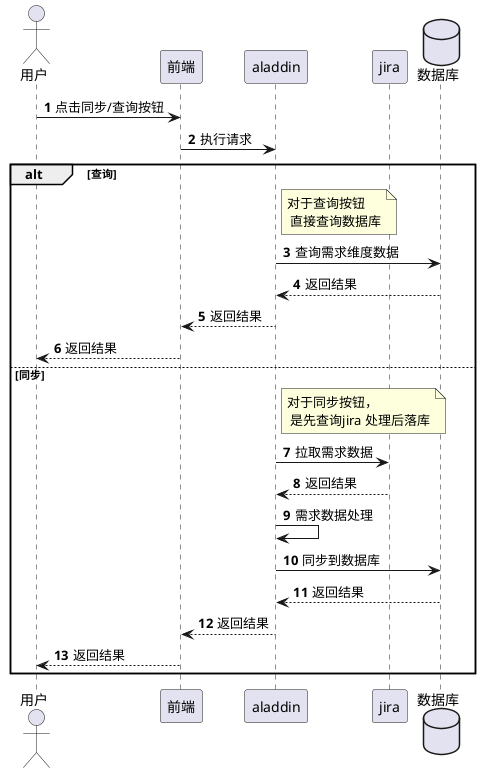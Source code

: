 @startuml

autonumber

actor "用户" as user

participant "前端" as front

participant "aladdin" as aladdin

participant "jira" as jira

database "数据库" as mysql

user -> front: 点击同步/查询按钮

front -> aladdin: 执行请求

alt 查询

note right of aladdin: 对于查询按钮 \n 直接查询数据库

aladdin -> mysql: 查询需求维度数据

mysql --> aladdin: 返回结果

aladdin --> front: 返回结果

front --> user: 返回结果

else 同步

note right of aladdin: 对于同步按钮， \n 是先查询jira 处理后落库

aladdin -> jira: 拉取需求数据

jira --> aladdin: 返回结果

aladdin -> aladdin: 需求数据处理

aladdin -> mysql: 同步到数据库

mysql --> aladdin: 返回结果

aladdin --> front: 返回结果

front --> user: 返回结果

end

@enduml